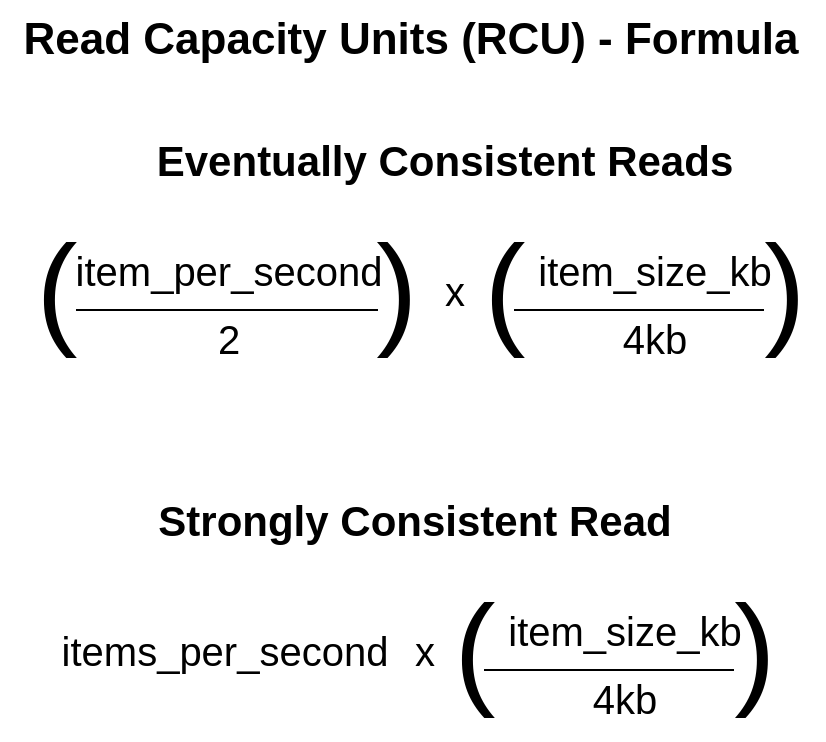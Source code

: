 <mxfile version="21.1.2" type="device">
  <diagram name="Page-1" id="TKbwjN6o_ijqUqL9hRBT">
    <mxGraphModel dx="792" dy="845" grid="1" gridSize="10" guides="1" tooltips="1" connect="1" arrows="1" fold="1" page="1" pageScale="1" pageWidth="850" pageHeight="1100" math="0" shadow="0">
      <root>
        <mxCell id="0" />
        <mxCell id="1" parent="0" />
        <mxCell id="kMj5f04dgcrr9fPWQqDN-1" value="Read Capacity Units (RCU) - Formula" style="text;html=1;align=center;verticalAlign=middle;resizable=0;points=[];autosize=1;strokeColor=none;fillColor=none;fontSize=22;fontStyle=1" parent="1" vertex="1">
          <mxGeometry x="215" y="290" width="410" height="40" as="geometry" />
        </mxCell>
        <mxCell id="kMj5f04dgcrr9fPWQqDN-2" value="items_per_second" style="text;html=1;align=center;verticalAlign=middle;resizable=0;points=[];autosize=1;strokeColor=none;fillColor=none;fontSize=20;" parent="1" vertex="1">
          <mxGeometry x="232" y="595" width="190" height="40" as="geometry" />
        </mxCell>
        <mxCell id="kMj5f04dgcrr9fPWQqDN-9" value="x" style="text;html=1;align=center;verticalAlign=middle;resizable=0;points=[];autosize=1;strokeColor=none;fillColor=none;fontSize=20;" parent="1" vertex="1">
          <mxGeometry x="412" y="595" width="30" height="40" as="geometry" />
        </mxCell>
        <mxCell id="kMj5f04dgcrr9fPWQqDN-11" value="item_size_kb" style="text;html=1;align=center;verticalAlign=middle;resizable=0;points=[];autosize=1;strokeColor=none;fillColor=none;fontSize=20;" parent="1" vertex="1">
          <mxGeometry x="457" y="585" width="140" height="40" as="geometry" />
        </mxCell>
        <mxCell id="kMj5f04dgcrr9fPWQqDN-12" value="4kb" style="text;html=1;align=center;verticalAlign=middle;resizable=0;points=[];autosize=1;strokeColor=none;fillColor=none;fontSize=20;" parent="1" vertex="1">
          <mxGeometry x="497" y="619" width="60" height="40" as="geometry" />
        </mxCell>
        <mxCell id="kMj5f04dgcrr9fPWQqDN-13" value="" style="endArrow=none;html=1;rounded=0;" parent="1" edge="1">
          <mxGeometry width="50" height="50" relative="1" as="geometry">
            <mxPoint x="457" y="625" as="sourcePoint" />
            <mxPoint x="582" y="625" as="targetPoint" />
          </mxGeometry>
        </mxCell>
        <mxCell id="kMj5f04dgcrr9fPWQqDN-18" value="(" style="text;html=1;align=center;verticalAlign=middle;resizable=0;points=[];autosize=1;strokeColor=none;fillColor=none;fontSize=62;fontStyle=0" parent="1" vertex="1">
          <mxGeometry x="432" y="570" width="40" height="90" as="geometry" />
        </mxCell>
        <mxCell id="kMj5f04dgcrr9fPWQqDN-19" value=")" style="text;html=1;align=center;verticalAlign=middle;resizable=0;points=[];autosize=1;strokeColor=none;fillColor=none;fontSize=62;fontStyle=0" parent="1" vertex="1">
          <mxGeometry x="572" y="570" width="40" height="90" as="geometry" />
        </mxCell>
        <mxCell id="tnfjwaT60sGKS0QmGLcG-1" value="Strongly Consistent Read" style="text;html=1;align=center;verticalAlign=middle;resizable=0;points=[];autosize=1;strokeColor=none;fillColor=none;fontSize=21;fontStyle=1" vertex="1" parent="1">
          <mxGeometry x="282" y="530" width="280" height="40" as="geometry" />
        </mxCell>
        <mxCell id="tnfjwaT60sGKS0QmGLcG-3" value="x" style="text;html=1;align=center;verticalAlign=middle;resizable=0;points=[];autosize=1;strokeColor=none;fillColor=none;fontSize=20;" vertex="1" parent="1">
          <mxGeometry x="427" y="415" width="30" height="40" as="geometry" />
        </mxCell>
        <mxCell id="tnfjwaT60sGKS0QmGLcG-4" value="item_size_kb" style="text;html=1;align=center;verticalAlign=middle;resizable=0;points=[];autosize=1;strokeColor=none;fillColor=none;fontSize=20;" vertex="1" parent="1">
          <mxGeometry x="472" y="405" width="140" height="40" as="geometry" />
        </mxCell>
        <mxCell id="tnfjwaT60sGKS0QmGLcG-5" value="4kb" style="text;html=1;align=center;verticalAlign=middle;resizable=0;points=[];autosize=1;strokeColor=none;fillColor=none;fontSize=20;" vertex="1" parent="1">
          <mxGeometry x="512" y="439" width="60" height="40" as="geometry" />
        </mxCell>
        <mxCell id="tnfjwaT60sGKS0QmGLcG-6" value="" style="endArrow=none;html=1;rounded=0;" edge="1" parent="1">
          <mxGeometry width="50" height="50" relative="1" as="geometry">
            <mxPoint x="472" y="445" as="sourcePoint" />
            <mxPoint x="597" y="445" as="targetPoint" />
          </mxGeometry>
        </mxCell>
        <mxCell id="tnfjwaT60sGKS0QmGLcG-7" value="(" style="text;html=1;align=center;verticalAlign=middle;resizable=0;points=[];autosize=1;strokeColor=none;fillColor=none;fontSize=62;fontStyle=0" vertex="1" parent="1">
          <mxGeometry x="447" y="390" width="40" height="90" as="geometry" />
        </mxCell>
        <mxCell id="tnfjwaT60sGKS0QmGLcG-8" value=")" style="text;html=1;align=center;verticalAlign=middle;resizable=0;points=[];autosize=1;strokeColor=none;fillColor=none;fontSize=62;fontStyle=0" vertex="1" parent="1">
          <mxGeometry x="587" y="390" width="40" height="90" as="geometry" />
        </mxCell>
        <mxCell id="tnfjwaT60sGKS0QmGLcG-9" value="Eventually Consistent Reads" style="text;html=1;align=center;verticalAlign=middle;resizable=0;points=[];autosize=1;strokeColor=none;fillColor=none;fontSize=21;fontStyle=1" vertex="1" parent="1">
          <mxGeometry x="282" y="350" width="310" height="40" as="geometry" />
        </mxCell>
        <mxCell id="tnfjwaT60sGKS0QmGLcG-14" value="item_per_second" style="text;html=1;align=center;verticalAlign=middle;resizable=0;points=[];autosize=1;strokeColor=none;fillColor=none;fontSize=20;" vertex="1" parent="1">
          <mxGeometry x="239" y="405" width="180" height="40" as="geometry" />
        </mxCell>
        <mxCell id="tnfjwaT60sGKS0QmGLcG-15" value="2" style="text;html=1;align=center;verticalAlign=middle;resizable=0;points=[];autosize=1;strokeColor=none;fillColor=none;fontSize=20;" vertex="1" parent="1">
          <mxGeometry x="314" y="439" width="30" height="40" as="geometry" />
        </mxCell>
        <mxCell id="tnfjwaT60sGKS0QmGLcG-16" value="" style="endArrow=none;html=1;rounded=0;entryX=0.275;entryY=0.611;entryDx=0;entryDy=0;entryPerimeter=0;" edge="1" parent="1">
          <mxGeometry width="50" height="50" relative="1" as="geometry">
            <mxPoint x="253" y="445" as="sourcePoint" />
            <mxPoint x="404" y="444.99" as="targetPoint" />
          </mxGeometry>
        </mxCell>
        <mxCell id="tnfjwaT60sGKS0QmGLcG-17" value="(" style="text;html=1;align=center;verticalAlign=middle;resizable=0;points=[];autosize=1;strokeColor=none;fillColor=none;fontSize=62;fontStyle=0" vertex="1" parent="1">
          <mxGeometry x="223" y="390" width="40" height="90" as="geometry" />
        </mxCell>
        <mxCell id="tnfjwaT60sGKS0QmGLcG-18" value=")" style="text;html=1;align=center;verticalAlign=middle;resizable=0;points=[];autosize=1;strokeColor=none;fillColor=none;fontSize=62;fontStyle=0" vertex="1" parent="1">
          <mxGeometry x="393" y="390" width="40" height="90" as="geometry" />
        </mxCell>
      </root>
    </mxGraphModel>
  </diagram>
</mxfile>
